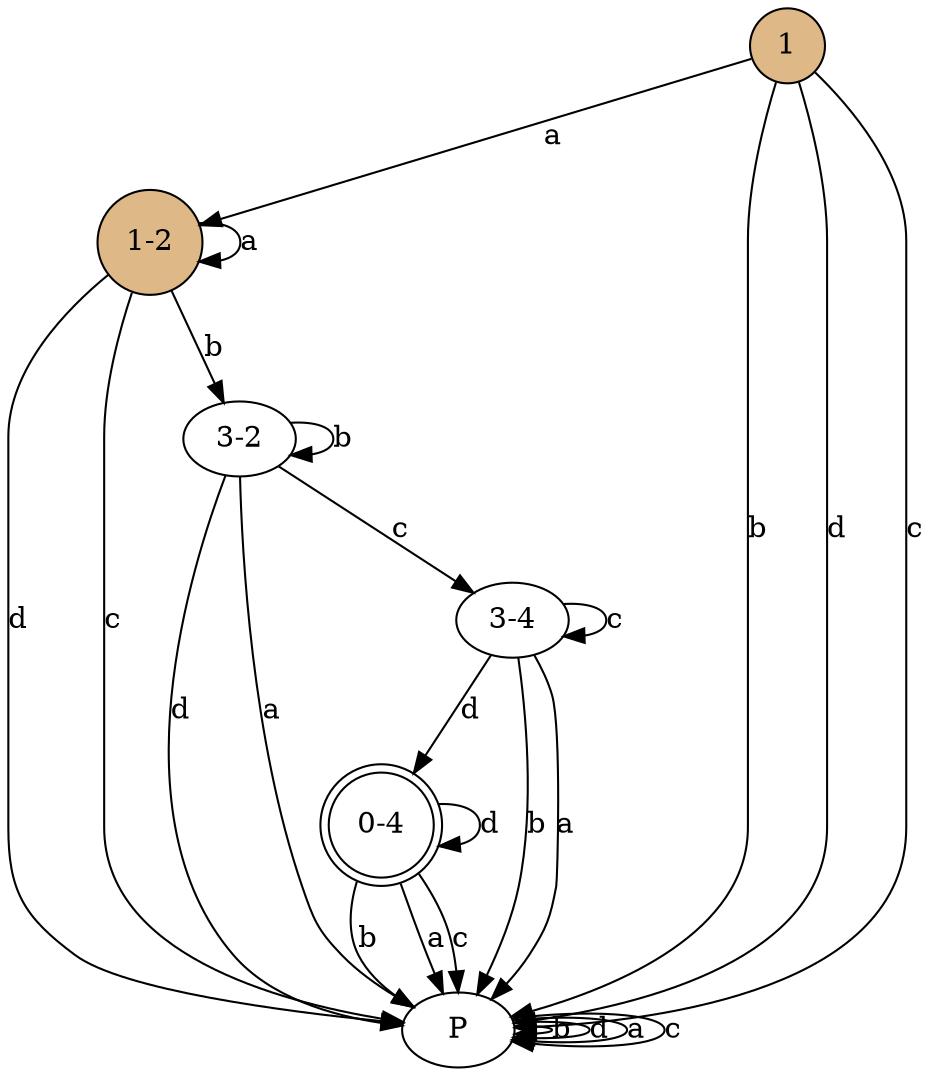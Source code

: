 digraph my_graph {
bgcolor=white;
1 [fillcolor=burlywood, shape=circle, style=filled];
"1-2" [fillcolor=burlywood, shape=circle, style=filled];
"0-4" [fillcolor=white, shape=doublecircle, style=filled];
1 -> P  [label=b];
1 -> P  [label=d];
1 -> "1-2"  [label=a];
1 -> P  [label=c];
"1-2" -> "3-2"  [label=b];
"1-2" -> P  [label=d];
"1-2" -> "1-2"  [label=a];
"1-2" -> P  [label=c];
"3-2" -> "3-2"  [label=b];
"3-2" -> P  [label=d];
"3-2" -> P  [label=a];
"3-2" -> "3-4"  [label=c];
"3-4" -> P  [label=b];
"3-4" -> "0-4"  [label=d];
"3-4" -> P  [label=a];
"3-4" -> "3-4"  [label=c];
"0-4" -> P  [label=b];
"0-4" -> "0-4"  [label=d];
"0-4" -> P  [label=a];
"0-4" -> P  [label=c];
P -> P  [label=b];
P -> P  [label=d];
P -> P  [label=a];
P -> P  [label=c];
}
